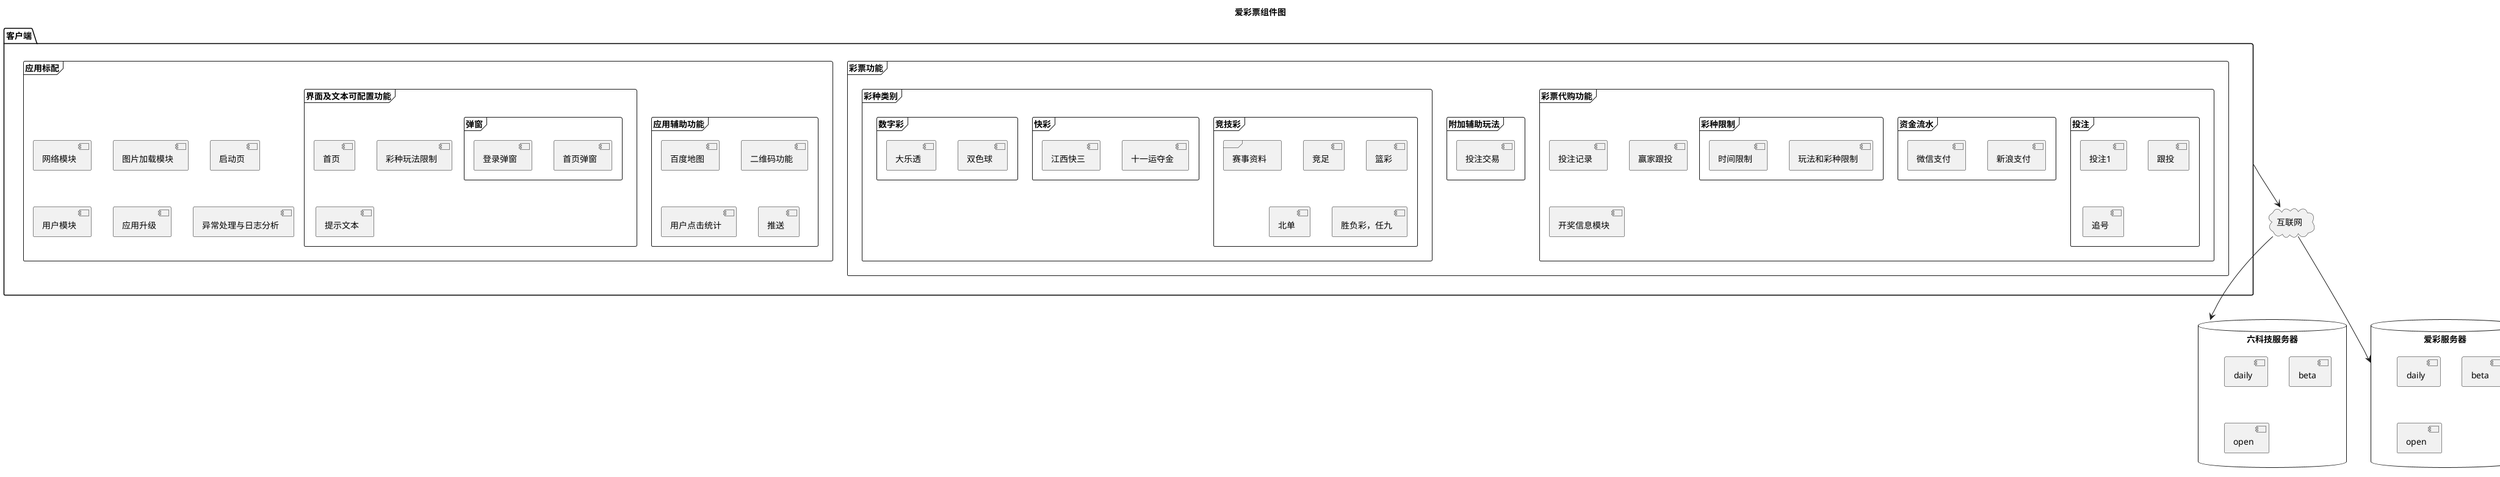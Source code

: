 @startuml

/'

skinparam monochrome true
skinparam classBackgroundColor transparent
skinparam style strictuml

'/
	title "爱彩票组件图"

	客户端 --> 互联网
	互联网 --> 六科技服务器
	互联网 --> 爱彩服务器
	package 客户端{
		 
		
		frame 彩票功能{
 
			frame 彩票代购功能 {
				
				[投注记录]
				[赢家跟投]
				[开奖信息模块]
				 
				frame 投注{
					[投注1]
					[跟投]
					[追号]

				}
				frame 资金流水{
					[新浪支付]
					'（梓微兴h5，威富通APP）
					[微信支付]
				}
				frame 彩种限制{
					[玩法和彩种限制]
					[时间限制]
				}

			}
			frame 附加辅助玩法{
				[赢家跟投]
				[投注交易]
			}
			frame 彩种类别{
				frame 竞技彩{
					[竞足]
					[篮彩]
					[北单]
					[胜负彩，任九]		
					frame 赛事资料{

					}		
				}
				frame 快彩{
					[十一运夺金]
					[江西快三]			
				}
				frame 数字彩{
					[双色球]
					[大乐透]			
				}
			}
		}
		frame 应用标配{
			[网络模块]
			[图片加载模块]

			[启动页]
			[用户模块]
			[应用升级]
			[异常处理与日志分析]

			frame 应用辅助功能{
				[百度地图]
				[二维码功能]
				[用户点击统计]
				[推送]
			}
			frame 界面及文本可配置功能{
				[首页]
				 frame 弹窗{
                    [首页弹窗]
                    [登录弹窗]
                }
				[彩种玩法限制]
				[提示文本]

			}
		}
	}
	cloud 互联网{

	}
	database 六科技服务器{

		[daily]
		[beta]
		[open]
	}
	database 爱彩服务器{

		[daily] as a_d
		[beta]  as a_b
		[open] as a_o
	}
	/'
	frame f{

	}
	folder fl{

	}
	node n{

	}
'/

@enduml